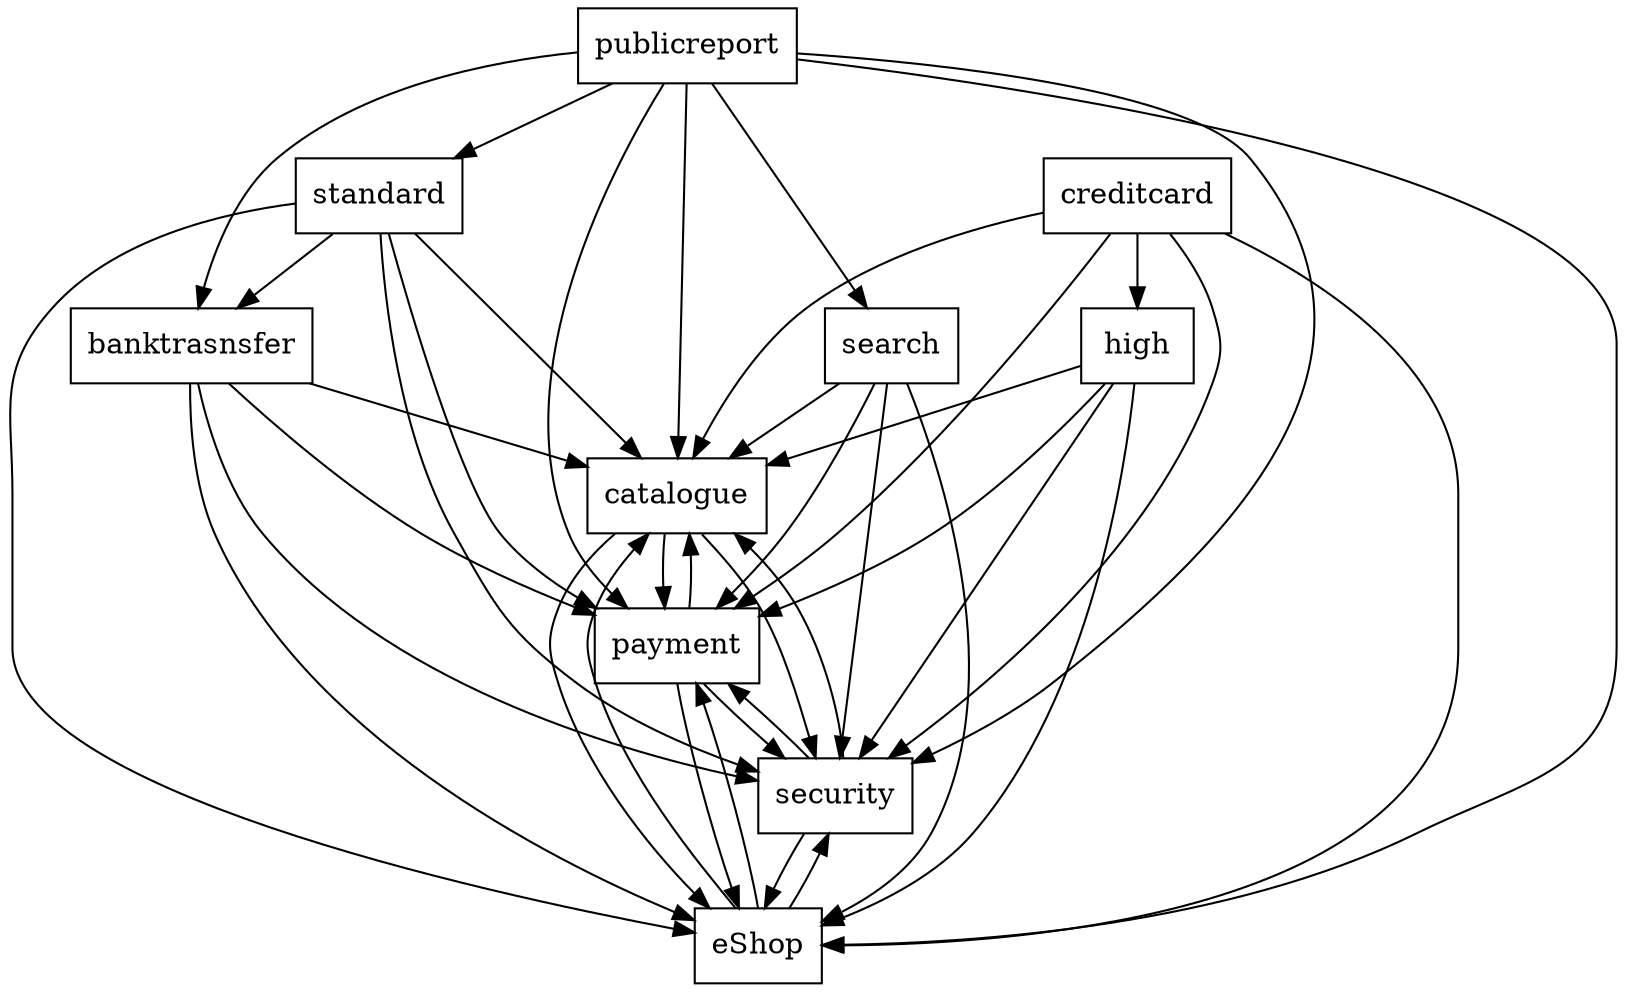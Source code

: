 digraph{
graph [rankdir=TB];
node [shape=box];
edge [arrowhead=normal];
0[label="banktrasnsfer",]
1[label="publicreport",]
2[label="catalogue",]
3[label="standard",]
4[label="payment",]
5[label="search",]
6[label="creditcard",]
7[label="eShop",]
8[label="high",]
9[label="security",]
0->2[label="",]
0->4[label="",]
0->7[label="",]
0->9[label="",]
1->0[label="",]
1->2[label="",]
1->3[label="",]
1->4[label="",]
1->5[label="",]
1->7[label="",]
1->9[label="",]
2->4[label="",]
2->7[label="",]
2->9[label="",]
3->0[label="",]
3->2[label="",]
3->4[label="",]
3->7[label="",]
3->9[label="",]
4->2[label="",]
4->7[label="",]
4->9[label="",]
5->2[label="",]
5->4[label="",]
5->7[label="",]
5->9[label="",]
6->2[label="",]
6->4[label="",]
6->7[label="",]
6->8[label="",]
6->9[label="",]
7->2[label="",]
7->4[label="",]
7->9[label="",]
8->2[label="",]
8->4[label="",]
8->7[label="",]
8->9[label="",]
9->2[label="",]
9->4[label="",]
9->7[label="",]
}
